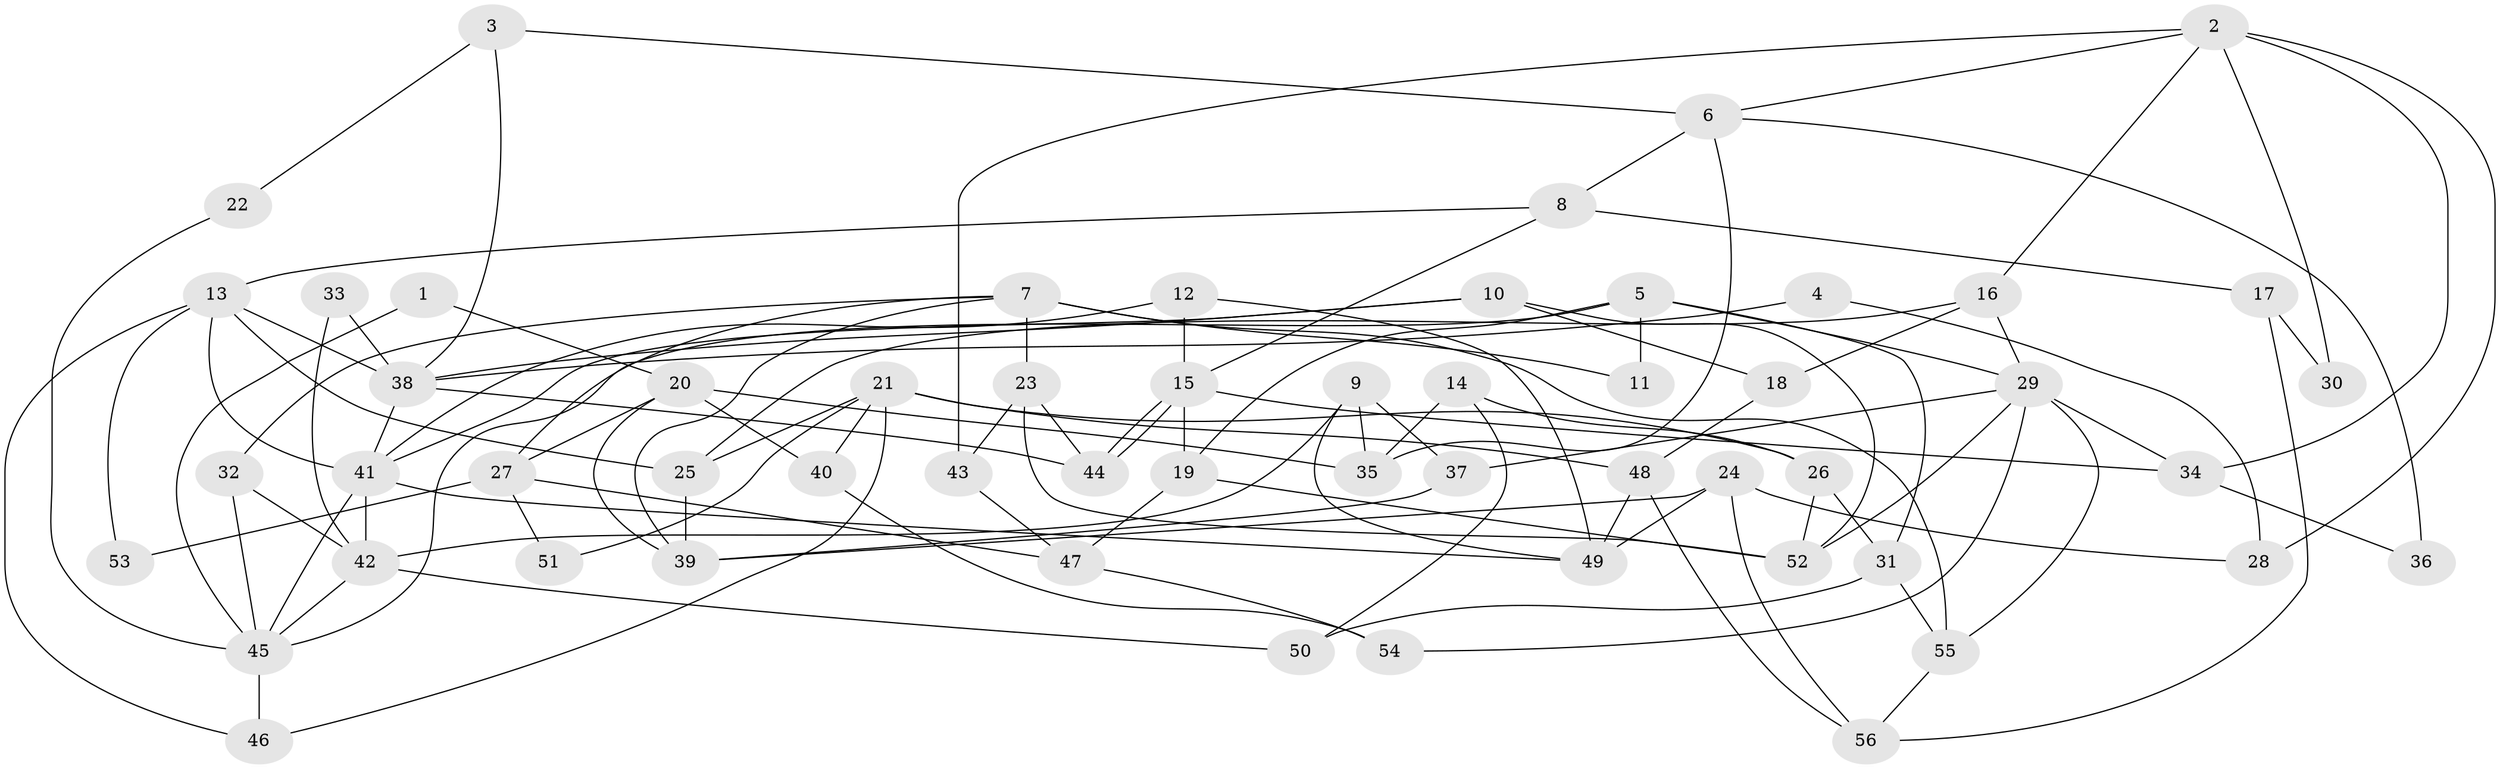 // Generated by graph-tools (version 1.1) at 2025/15/03/09/25 04:15:07]
// undirected, 56 vertices, 112 edges
graph export_dot {
graph [start="1"]
  node [color=gray90,style=filled];
  1;
  2;
  3;
  4;
  5;
  6;
  7;
  8;
  9;
  10;
  11;
  12;
  13;
  14;
  15;
  16;
  17;
  18;
  19;
  20;
  21;
  22;
  23;
  24;
  25;
  26;
  27;
  28;
  29;
  30;
  31;
  32;
  33;
  34;
  35;
  36;
  37;
  38;
  39;
  40;
  41;
  42;
  43;
  44;
  45;
  46;
  47;
  48;
  49;
  50;
  51;
  52;
  53;
  54;
  55;
  56;
  1 -- 45;
  1 -- 20;
  2 -- 34;
  2 -- 43;
  2 -- 6;
  2 -- 16;
  2 -- 28;
  2 -- 30;
  3 -- 6;
  3 -- 38;
  3 -- 22;
  4 -- 38;
  4 -- 28;
  5 -- 19;
  5 -- 31;
  5 -- 11;
  5 -- 29;
  5 -- 45;
  6 -- 8;
  6 -- 35;
  6 -- 36;
  7 -- 32;
  7 -- 39;
  7 -- 11;
  7 -- 23;
  7 -- 27;
  7 -- 55;
  8 -- 13;
  8 -- 15;
  8 -- 17;
  9 -- 49;
  9 -- 42;
  9 -- 35;
  9 -- 37;
  10 -- 18;
  10 -- 52;
  10 -- 38;
  10 -- 41;
  12 -- 49;
  12 -- 41;
  12 -- 15;
  13 -- 38;
  13 -- 41;
  13 -- 25;
  13 -- 46;
  13 -- 53;
  14 -- 26;
  14 -- 35;
  14 -- 50;
  15 -- 44;
  15 -- 44;
  15 -- 19;
  15 -- 34;
  16 -- 29;
  16 -- 18;
  16 -- 25;
  17 -- 56;
  17 -- 30;
  18 -- 48;
  19 -- 52;
  19 -- 47;
  20 -- 35;
  20 -- 40;
  20 -- 27;
  20 -- 39;
  21 -- 25;
  21 -- 26;
  21 -- 40;
  21 -- 46;
  21 -- 48;
  21 -- 51;
  22 -- 45;
  23 -- 44;
  23 -- 43;
  23 -- 52;
  24 -- 49;
  24 -- 39;
  24 -- 28;
  24 -- 56;
  25 -- 39;
  26 -- 31;
  26 -- 52;
  27 -- 47;
  27 -- 51;
  27 -- 53;
  29 -- 37;
  29 -- 34;
  29 -- 52;
  29 -- 54;
  29 -- 55;
  31 -- 55;
  31 -- 50;
  32 -- 45;
  32 -- 42;
  33 -- 38;
  33 -- 42;
  34 -- 36;
  37 -- 39;
  38 -- 41;
  38 -- 44;
  40 -- 54;
  41 -- 45;
  41 -- 42;
  41 -- 49;
  42 -- 45;
  42 -- 50;
  43 -- 47;
  45 -- 46;
  47 -- 54;
  48 -- 56;
  48 -- 49;
  55 -- 56;
}
